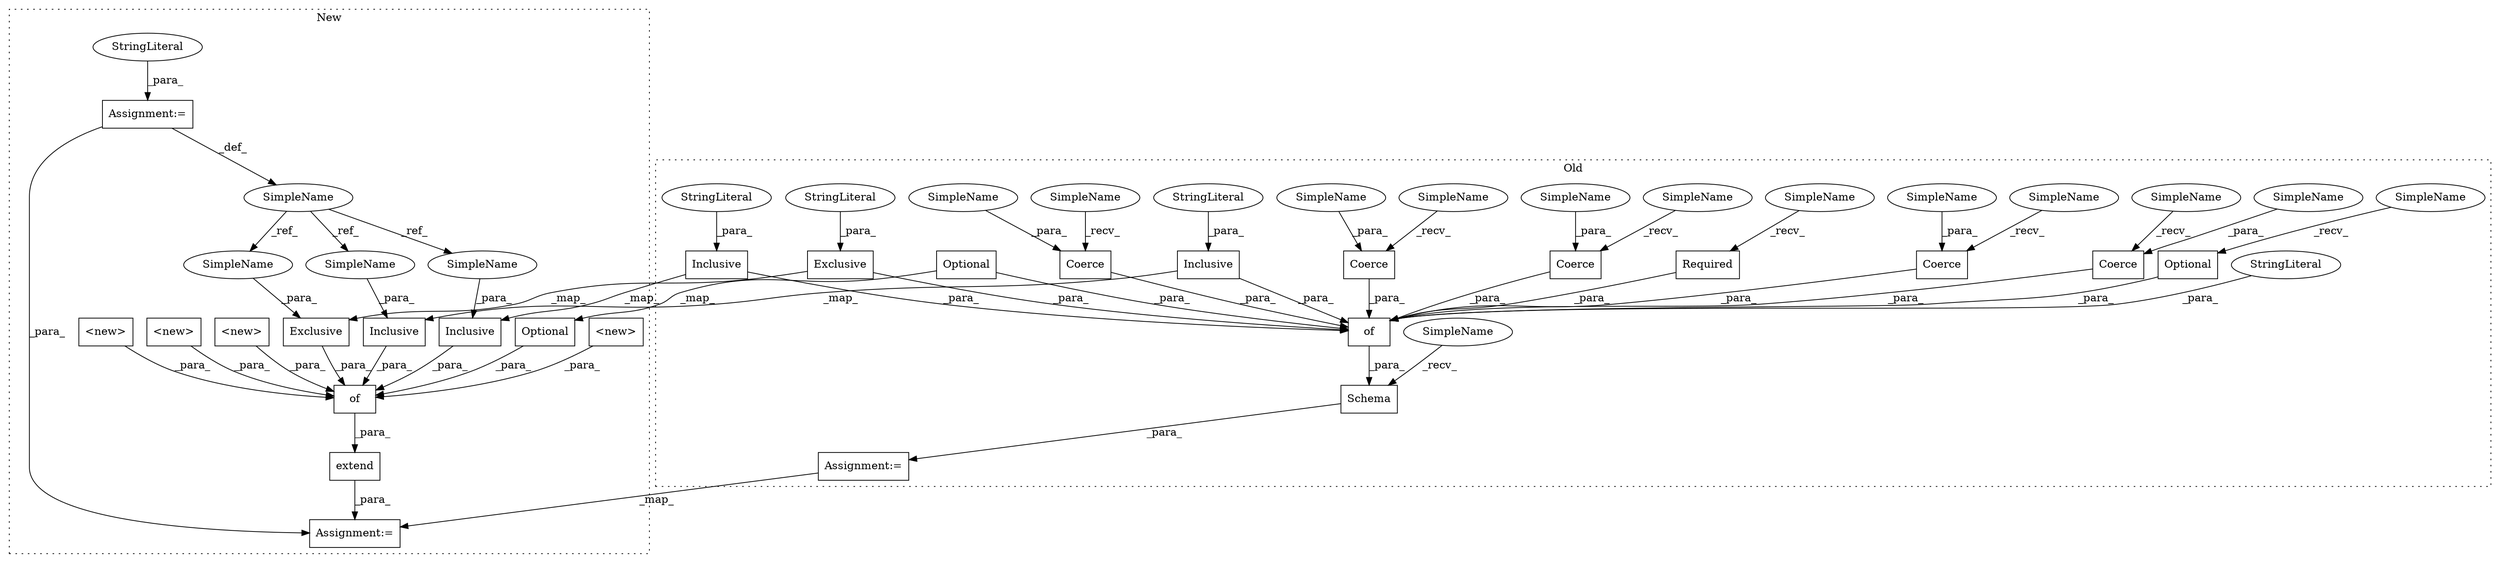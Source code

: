 digraph G {
subgraph cluster0 {
1 [label="Coerce" a="32" s="980,993" l="7,1" shape="box"];
3 [label="Required" a="32" s="664,686" l="9,1" shape="box"];
5 [label="of" a="32" s="650,1139" l="3,1" shape="box"];
6 [label="StringLiteral" a="45" s="688" l="12" shape="ellipse"];
12 [label="Optional" a="32" s="712,730" l="9,1" shape="box"];
14 [label="Optional" a="32" s="769,801" l="9,1" shape="box"];
15 [label="Inclusive" a="32" s="921,967" l="10,1" shape="box"];
18 [label="Exclusive" a="32" s="1006,1047" l="10,1" shape="box"];
20 [label="Inclusive" a="32" s="840,882" l="10,1" shape="box"];
21 [label="Coerce" a="32" s="743,756" l="7,1" shape="box"];
22 [label="Schema" a="32" s="639,1140" l="7,1" shape="box"];
24 [label="Coerce" a="32" s="1060,1073" l="7,1" shape="box"];
26 [label="StringLiteral" a="45" s="869" l="13" shape="ellipse"];
27 [label="Coerce" a="32" s="895,908" l="7,1" shape="box"];
28 [label="StringLiteral" a="45" s="954" l="13" shape="ellipse"];
29 [label="Coerce" a="32" s="814,827" l="7,1" shape="box"];
30 [label="StringLiteral" a="45" s="1034" l="13" shape="ellipse"];
31 [label="Assignment:=" a="7" s="627" l="1" shape="box"];
36 [label="SimpleName" a="42" s="628" l="10" shape="ellipse"];
37 [label="SimpleName" a="42" s="803" l="10" shape="ellipse"];
38 [label="SimpleName" a="42" s="884" l="10" shape="ellipse"];
39 [label="SimpleName" a="42" s="701" l="10" shape="ellipse"];
40 [label="SimpleName" a="42" s="969" l="10" shape="ellipse"];
41 [label="SimpleName" a="42" s="1049" l="10" shape="ellipse"];
42 [label="SimpleName" a="42" s="653" l="10" shape="ellipse"];
43 [label="SimpleName" a="42" s="732" l="10" shape="ellipse"];
44 [label="SimpleName" a="42" s="750" l="6" shape="ellipse"];
45 [label="SimpleName" a="42" s="821" l="6" shape="ellipse"];
46 [label="SimpleName" a="42" s="902" l="6" shape="ellipse"];
47 [label="SimpleName" a="42" s="987" l="6" shape="ellipse"];
48 [label="SimpleName" a="42" s="1067" l="6" shape="ellipse"];
label = "Old";
style="dotted";
}
subgraph cluster1 {
2 [label="<new>" a="14" s="1179" l="52" shape="box"];
4 [label="extend" a="32" s="784,1297" l="7,1" shape="box"];
7 [label="of" a="32" s="795,1296" l="3,1" shape="box"];
8 [label="<new>" a="14" s="954" l="52" shape="box"];
9 [label="Assignment:=" a="7" s="732" l="1" shape="box"];
10 [label="StringLiteral" a="45" s="733" l="13" shape="ellipse"];
11 [label="<new>" a="14" s="1069" l="52" shape="box"];
13 [label="Optional" a="32" s="809,841" l="9,1" shape="box"];
16 [label="Inclusive" a="32" s="1018,1067" l="10,1" shape="box"];
17 [label="Exclusive" a="32" s="1133,1177" l="10,1" shape="box"];
19 [label="Inclusive" a="32" s="907,952" l="10,1" shape="box"];
23 [label="SimpleName" a="42" s="716" l="16" shape="ellipse"];
25 [label="<new>" a="14" s="843" l="52" shape="box"];
32 [label="Assignment:=" a="7" s="767" l="1" shape="box"];
33 [label="SimpleName" a="42" s="1051" l="16" shape="ellipse"];
34 [label="SimpleName" a="42" s="936" l="16" shape="ellipse"];
35 [label="SimpleName" a="42" s="1161" l="16" shape="ellipse"];
label = "New";
style="dotted";
}
1 -> 5 [label="_para_"];
2 -> 7 [label="_para_"];
3 -> 5 [label="_para_"];
4 -> 32 [label="_para_"];
5 -> 22 [label="_para_"];
6 -> 5 [label="_para_"];
7 -> 4 [label="_para_"];
8 -> 7 [label="_para_"];
9 -> 32 [label="_para_"];
9 -> 23 [label="_def_"];
10 -> 9 [label="_para_"];
11 -> 7 [label="_para_"];
12 -> 5 [label="_para_"];
13 -> 7 [label="_para_"];
14 -> 5 [label="_para_"];
14 -> 13 [label="_map_"];
15 -> 5 [label="_para_"];
15 -> 16 [label="_map_"];
16 -> 7 [label="_para_"];
17 -> 7 [label="_para_"];
18 -> 17 [label="_map_"];
18 -> 5 [label="_para_"];
19 -> 7 [label="_para_"];
20 -> 19 [label="_map_"];
20 -> 5 [label="_para_"];
21 -> 5 [label="_para_"];
22 -> 31 [label="_para_"];
23 -> 35 [label="_ref_"];
23 -> 34 [label="_ref_"];
23 -> 33 [label="_ref_"];
24 -> 5 [label="_para_"];
25 -> 7 [label="_para_"];
26 -> 20 [label="_para_"];
27 -> 5 [label="_para_"];
28 -> 15 [label="_para_"];
29 -> 5 [label="_para_"];
30 -> 18 [label="_para_"];
31 -> 32 [label="_map_"];
33 -> 16 [label="_para_"];
34 -> 19 [label="_para_"];
35 -> 17 [label="_para_"];
36 -> 22 [label="_recv_"];
37 -> 29 [label="_recv_"];
38 -> 27 [label="_recv_"];
39 -> 12 [label="_recv_"];
40 -> 1 [label="_recv_"];
41 -> 24 [label="_recv_"];
42 -> 3 [label="_recv_"];
43 -> 21 [label="_recv_"];
44 -> 21 [label="_para_"];
45 -> 29 [label="_para_"];
46 -> 27 [label="_para_"];
47 -> 1 [label="_para_"];
48 -> 24 [label="_para_"];
}